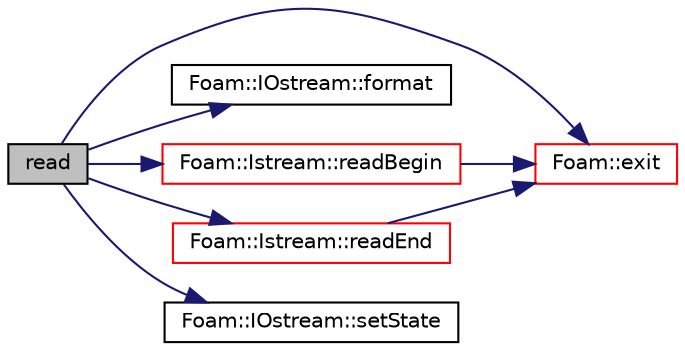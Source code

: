 digraph "read"
{
  bgcolor="transparent";
  edge [fontname="Helvetica",fontsize="10",labelfontname="Helvetica",labelfontsize="10"];
  node [fontname="Helvetica",fontsize="10",shape=record];
  rankdir="LR";
  Node5183 [label="read",height=0.2,width=0.4,color="black", fillcolor="grey75", style="filled", fontcolor="black"];
  Node5183 -> Node5184 [color="midnightblue",fontsize="10",style="solid",fontname="Helvetica"];
  Node5184 [label="Foam::exit",height=0.2,width=0.4,color="red",URL="$a21851.html#a06ca7250d8e89caf05243ec094843642"];
  Node5183 -> Node5233 [color="midnightblue",fontsize="10",style="solid",fontname="Helvetica"];
  Node5233 [label="Foam::IOstream::format",height=0.2,width=0.4,color="black",URL="$a27333.html#a33bbef3587114a06f7bdc0b91ba57ed9",tooltip="Return current stream format. "];
  Node5183 -> Node5234 [color="midnightblue",fontsize="10",style="solid",fontname="Helvetica"];
  Node5234 [label="Foam::Istream::readBegin",height=0.2,width=0.4,color="red",URL="$a27341.html#a0f770b511770a752d65282976e8a8078"];
  Node5234 -> Node5184 [color="midnightblue",fontsize="10",style="solid",fontname="Helvetica"];
  Node5183 -> Node5239 [color="midnightblue",fontsize="10",style="solid",fontname="Helvetica"];
  Node5239 [label="Foam::Istream::readEnd",height=0.2,width=0.4,color="red",URL="$a27341.html#a092d231ce97840ca80cad9b0e98acbb8"];
  Node5239 -> Node5184 [color="midnightblue",fontsize="10",style="solid",fontname="Helvetica"];
  Node5183 -> Node5240 [color="midnightblue",fontsize="10",style="solid",fontname="Helvetica"];
  Node5240 [label="Foam::IOstream::setState",height=0.2,width=0.4,color="black",URL="$a27333.html#a6dc7caf4da073fce8946c51af8d81dee",tooltip="Set stream state. "];
}
